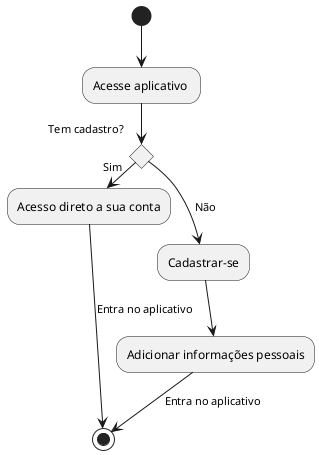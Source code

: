 @startuml
(*) --> "Acesse aplicativo "

if "Tem cadastro?" then
  -->[Não] "Cadastrar-se"
  --> "Adicionar informações pessoais"
  -->[Entra no aplicativo](*)
else
  ->[Sim] "Acesso direto a sua conta"
  -->[Entra no aplicativo] (*)
endif

@enduml
